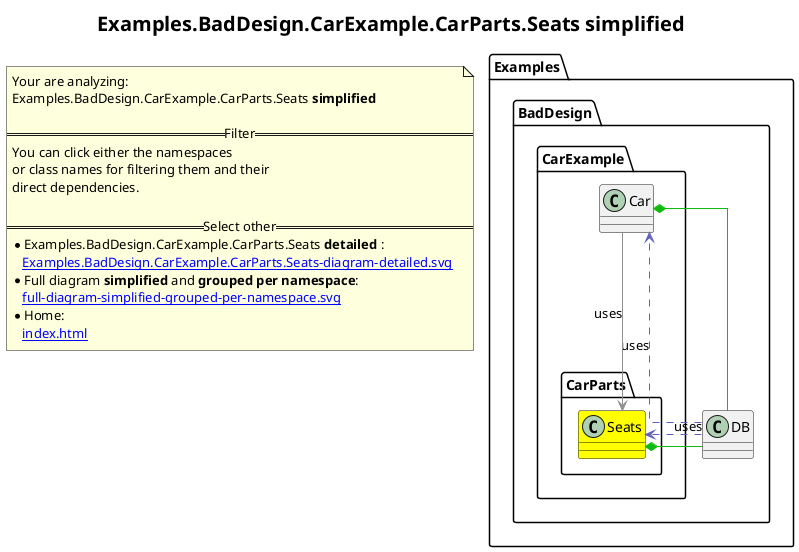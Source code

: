 @startuml
skinparam linetype ortho
title <size:20>Examples.BadDesign.CarExample.CarParts.Seats **simplified** </size>
note "Your are analyzing:\nExamples.BadDesign.CarExample.CarParts.Seats **simplified** \n\n==Filter==\nYou can click either the namespaces \nor class names for filtering them and their\ndirect dependencies.\n\n==Select other==\n* Examples.BadDesign.CarExample.CarParts.Seats **detailed** :\n   [[Examples.BadDesign.CarExample.CarParts.Seats-diagram-detailed.svg]]\n* Full diagram **simplified** and **grouped per namespace**:\n   [[full-diagram-simplified-grouped-per-namespace.svg]]\n* Home:\n   [[index.html]]" as FloatingNote
  class Examples.BadDesign.DB [[Examples.BadDesign.DB-diagram-simplified.svg]]  {
  }
    class Examples.BadDesign.CarExample.Car [[Examples.BadDesign.CarExample.Car-diagram-simplified.svg]]  {
    }
      class Examples.BadDesign.CarExample.CarParts.Seats [[Examples.BadDesign.CarExample.CarParts.Seats-diagram-simplified.svg]] #yellow {
      }
 ' *************************************** 
 ' *************************************** 
 ' *************************************** 
' Class relations extracted from namespace:
' Examples.BadDesign
Examples.BadDesign.DB .[#6060BB].> Examples.BadDesign.CarExample.Car  : uses 
Examples.BadDesign.DB .[#6060BB].> Examples.BadDesign.CarExample.CarParts.Seats  : uses 
' Class relations extracted from namespace:
' Examples.BadDesign.CarExample
Examples.BadDesign.CarExample.Car *-[#10BB10]- Examples.BadDesign.DB 
Examples.BadDesign.CarExample.Car -[#909090]-> Examples.BadDesign.CarExample.CarParts.Seats  : uses 
' Class relations extracted from namespace:
' Examples.BadDesign.CarExample.CarParts
Examples.BadDesign.CarExample.CarParts.Seats *-[#10BB10]- Examples.BadDesign.DB 
@enduml